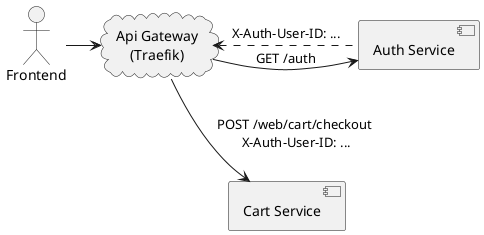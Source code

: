 @startuml
skinparam defaultTextAlignment center

actor User [
    Frontend
]

component Auth [
    Auth Service
]

component Cart [
    Cart Service
]

cloud APIGateway [
    Api Gateway
    (Traefik)
]

User -right-> APIGateway

Auth -[hidden]down- Cart

APIGateway -right-> Auth: GET /auth
APIGateway <.right. Auth: X-Auth-User-ID: ...

APIGateway -right-> Cart: POST /web/cart/checkout\n X-Auth-User-ID: ...

@enduml
